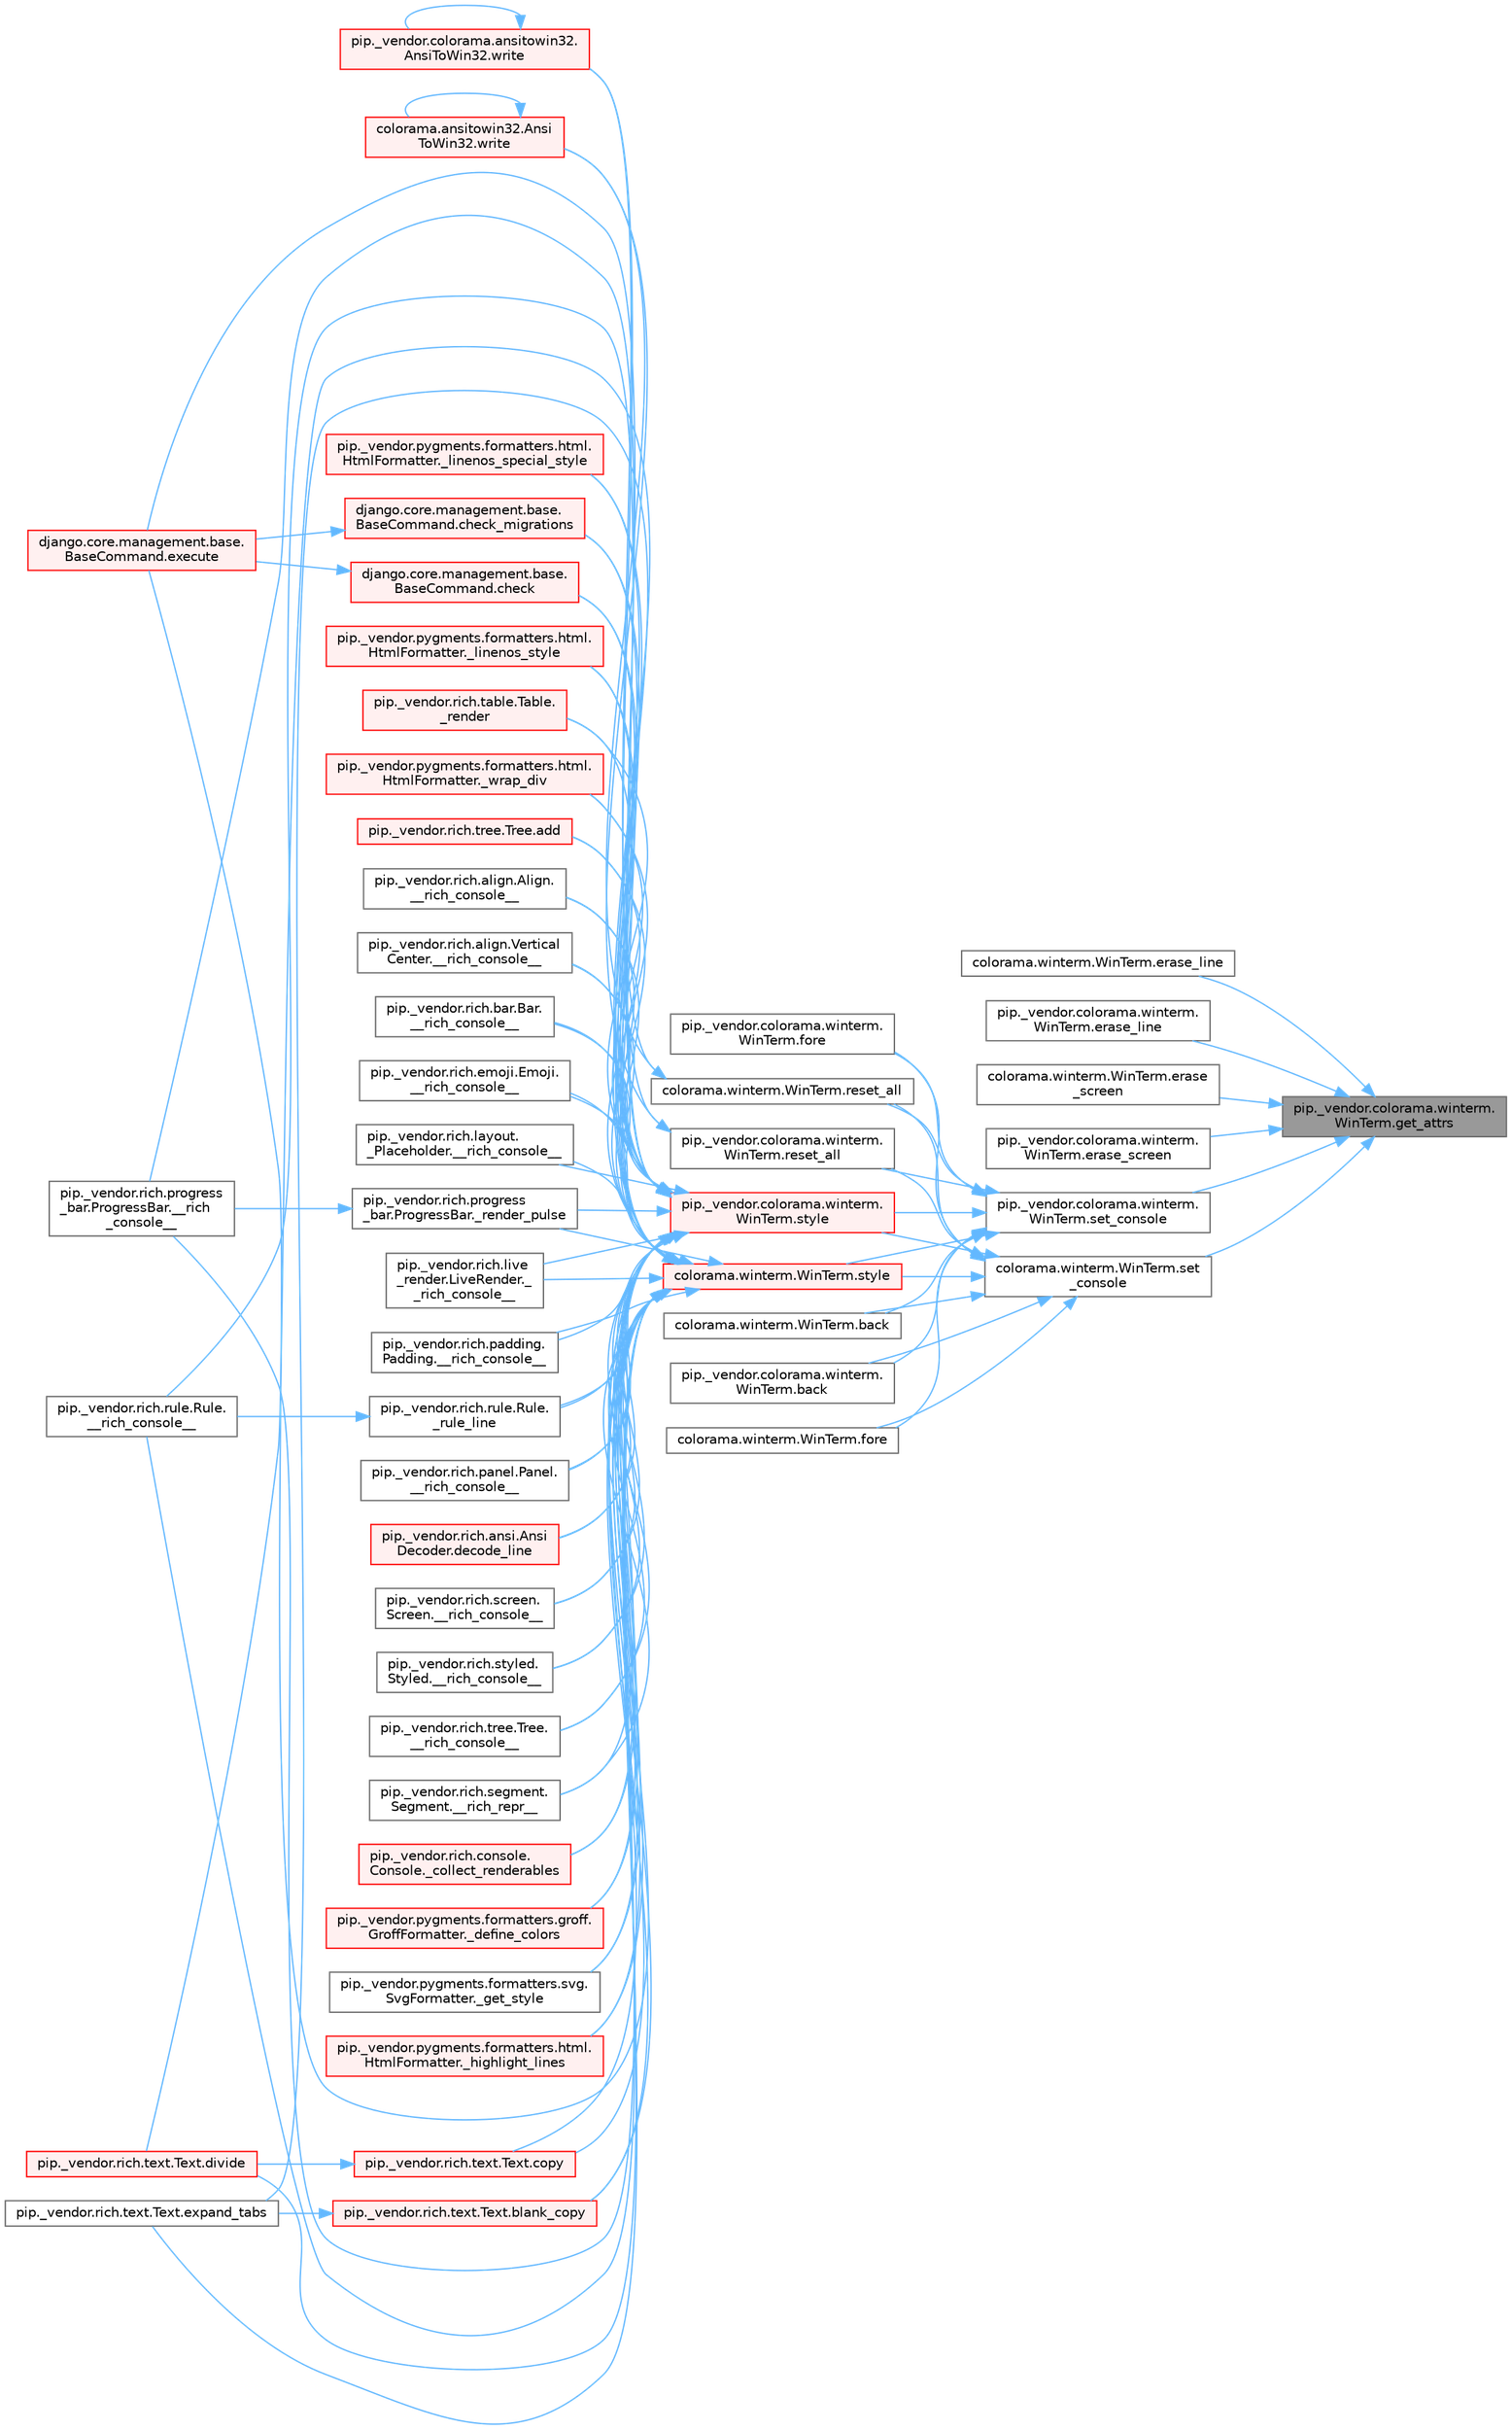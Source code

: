 digraph "pip._vendor.colorama.winterm.WinTerm.get_attrs"
{
 // LATEX_PDF_SIZE
  bgcolor="transparent";
  edge [fontname=Helvetica,fontsize=10,labelfontname=Helvetica,labelfontsize=10];
  node [fontname=Helvetica,fontsize=10,shape=box,height=0.2,width=0.4];
  rankdir="RL";
  Node1 [id="Node000001",label="pip._vendor.colorama.winterm.\lWinTerm.get_attrs",height=0.2,width=0.4,color="gray40", fillcolor="grey60", style="filled", fontcolor="black",tooltip=" "];
  Node1 -> Node2 [id="edge1_Node000001_Node000002",dir="back",color="steelblue1",style="solid",tooltip=" "];
  Node2 [id="Node000002",label="colorama.winterm.WinTerm.erase_line",height=0.2,width=0.4,color="grey40", fillcolor="white", style="filled",URL="$classcolorama_1_1winterm_1_1_win_term.html#a305ed7d80afebd025aaec1aafa152f6a",tooltip=" "];
  Node1 -> Node3 [id="edge2_Node000001_Node000003",dir="back",color="steelblue1",style="solid",tooltip=" "];
  Node3 [id="Node000003",label="pip._vendor.colorama.winterm.\lWinTerm.erase_line",height=0.2,width=0.4,color="grey40", fillcolor="white", style="filled",URL="$classpip_1_1__vendor_1_1colorama_1_1winterm_1_1_win_term.html#ad3f1f876073748c3f3acc4efdca75fe5",tooltip=" "];
  Node1 -> Node4 [id="edge3_Node000001_Node000004",dir="back",color="steelblue1",style="solid",tooltip=" "];
  Node4 [id="Node000004",label="colorama.winterm.WinTerm.erase\l_screen",height=0.2,width=0.4,color="grey40", fillcolor="white", style="filled",URL="$classcolorama_1_1winterm_1_1_win_term.html#a9fa8614026529d748c9ddaf87b226e88",tooltip=" "];
  Node1 -> Node5 [id="edge4_Node000001_Node000005",dir="back",color="steelblue1",style="solid",tooltip=" "];
  Node5 [id="Node000005",label="pip._vendor.colorama.winterm.\lWinTerm.erase_screen",height=0.2,width=0.4,color="grey40", fillcolor="white", style="filled",URL="$classpip_1_1__vendor_1_1colorama_1_1winterm_1_1_win_term.html#a4bb9893b361eec7ffa4b332b622c0ce5",tooltip=" "];
  Node1 -> Node6 [id="edge5_Node000001_Node000006",dir="back",color="steelblue1",style="solid",tooltip=" "];
  Node6 [id="Node000006",label="colorama.winterm.WinTerm.set\l_console",height=0.2,width=0.4,color="grey40", fillcolor="white", style="filled",URL="$classcolorama_1_1winterm_1_1_win_term.html#af6dff6de729a3ee36986b1eaa71c6511",tooltip=" "];
  Node6 -> Node7 [id="edge6_Node000006_Node000007",dir="back",color="steelblue1",style="solid",tooltip=" "];
  Node7 [id="Node000007",label="colorama.winterm.WinTerm.back",height=0.2,width=0.4,color="grey40", fillcolor="white", style="filled",URL="$classcolorama_1_1winterm_1_1_win_term.html#a41e0fb535da3a16f269ec6cbc26df489",tooltip=" "];
  Node6 -> Node8 [id="edge7_Node000006_Node000008",dir="back",color="steelblue1",style="solid",tooltip=" "];
  Node8 [id="Node000008",label="pip._vendor.colorama.winterm.\lWinTerm.back",height=0.2,width=0.4,color="grey40", fillcolor="white", style="filled",URL="$classpip_1_1__vendor_1_1colorama_1_1winterm_1_1_win_term.html#ac8c3a3a07c0d99aa828fd38813bb6d6b",tooltip=" "];
  Node6 -> Node9 [id="edge8_Node000006_Node000009",dir="back",color="steelblue1",style="solid",tooltip=" "];
  Node9 [id="Node000009",label="colorama.winterm.WinTerm.fore",height=0.2,width=0.4,color="grey40", fillcolor="white", style="filled",URL="$classcolorama_1_1winterm_1_1_win_term.html#a98a73a957ef473bf65efc7028b364dcf",tooltip=" "];
  Node6 -> Node10 [id="edge9_Node000006_Node000010",dir="back",color="steelblue1",style="solid",tooltip=" "];
  Node10 [id="Node000010",label="pip._vendor.colorama.winterm.\lWinTerm.fore",height=0.2,width=0.4,color="grey40", fillcolor="white", style="filled",URL="$classpip_1_1__vendor_1_1colorama_1_1winterm_1_1_win_term.html#ab37178ab8a23dcdca4427c3ec375bdb4",tooltip=" "];
  Node6 -> Node11 [id="edge10_Node000006_Node000011",dir="back",color="steelblue1",style="solid",tooltip=" "];
  Node11 [id="Node000011",label="colorama.winterm.WinTerm.reset_all",height=0.2,width=0.4,color="grey40", fillcolor="white", style="filled",URL="$classcolorama_1_1winterm_1_1_win_term.html#a3b02943f152c5e63db370429ebf2b520",tooltip=" "];
  Node11 -> Node12 [id="edge11_Node000011_Node000012",dir="back",color="steelblue1",style="solid",tooltip=" "];
  Node12 [id="Node000012",label="colorama.ansitowin32.Ansi\lToWin32.write",height=0.2,width=0.4,color="red", fillcolor="#FFF0F0", style="filled",URL="$classcolorama_1_1ansitowin32_1_1_ansi_to_win32.html#abadac90e6f0a5a03cecdc6f254eca7d8",tooltip=" "];
  Node12 -> Node12 [id="edge12_Node000012_Node000012",dir="back",color="steelblue1",style="solid",tooltip=" "];
  Node11 -> Node3017 [id="edge13_Node000011_Node003017",dir="back",color="steelblue1",style="solid",tooltip=" "];
  Node3017 [id="Node003017",label="pip._vendor.colorama.ansitowin32.\lAnsiToWin32.write",height=0.2,width=0.4,color="red", fillcolor="#FFF0F0", style="filled",URL="$classpip_1_1__vendor_1_1colorama_1_1ansitowin32_1_1_ansi_to_win32.html#aaeb0baf104470a2dfb282dce019b45e4",tooltip=" "];
  Node3017 -> Node3017 [id="edge14_Node003017_Node003017",dir="back",color="steelblue1",style="solid",tooltip=" "];
  Node6 -> Node3189 [id="edge15_Node000006_Node003189",dir="back",color="steelblue1",style="solid",tooltip=" "];
  Node3189 [id="Node003189",label="pip._vendor.colorama.winterm.\lWinTerm.reset_all",height=0.2,width=0.4,color="grey40", fillcolor="white", style="filled",URL="$classpip_1_1__vendor_1_1colorama_1_1winterm_1_1_win_term.html#acd145cbb15b95d56837163e3bda436c7",tooltip=" "];
  Node3189 -> Node12 [id="edge16_Node003189_Node000012",dir="back",color="steelblue1",style="solid",tooltip=" "];
  Node3189 -> Node3017 [id="edge17_Node003189_Node003017",dir="back",color="steelblue1",style="solid",tooltip=" "];
  Node6 -> Node3190 [id="edge18_Node000006_Node003190",dir="back",color="steelblue1",style="solid",tooltip=" "];
  Node3190 [id="Node003190",label="colorama.winterm.WinTerm.style",height=0.2,width=0.4,color="red", fillcolor="#FFF0F0", style="filled",URL="$classcolorama_1_1winterm_1_1_win_term.html#a506343ed97737721f4046d5e741a8b2c",tooltip=" "];
  Node3190 -> Node227 [id="edge19_Node003190_Node000227",dir="back",color="steelblue1",style="solid",tooltip=" "];
  Node227 [id="Node000227",label="pip._vendor.rich.align.Align.\l__rich_console__",height=0.2,width=0.4,color="grey40", fillcolor="white", style="filled",URL="$classpip_1_1__vendor_1_1rich_1_1align_1_1_align.html#afd4f8994e1355e2c22c2aa1145f0d400",tooltip=" "];
  Node3190 -> Node1525 [id="edge20_Node003190_Node001525",dir="back",color="steelblue1",style="solid",tooltip=" "];
  Node1525 [id="Node001525",label="pip._vendor.rich.align.Vertical\lCenter.__rich_console__",height=0.2,width=0.4,color="grey40", fillcolor="white", style="filled",URL="$classpip_1_1__vendor_1_1rich_1_1align_1_1_vertical_center.html#a001f705e33eb498f4d9c13249aa09cd8",tooltip=" "];
  Node3190 -> Node1369 [id="edge21_Node003190_Node001369",dir="back",color="steelblue1",style="solid",tooltip=" "];
  Node1369 [id="Node001369",label="pip._vendor.rich.bar.Bar.\l__rich_console__",height=0.2,width=0.4,color="grey40", fillcolor="white", style="filled",URL="$classpip_1_1__vendor_1_1rich_1_1bar_1_1_bar.html#a359eaef2ee887a91db40d010b8524723",tooltip=" "];
  Node3190 -> Node3191 [id="edge22_Node003190_Node003191",dir="back",color="steelblue1",style="solid",tooltip=" "];
  Node3191 [id="Node003191",label="pip._vendor.rich.emoji.Emoji.\l__rich_console__",height=0.2,width=0.4,color="grey40", fillcolor="white", style="filled",URL="$classpip_1_1__vendor_1_1rich_1_1emoji_1_1_emoji.html#af544f31b3a4980df17684a7de6e60612",tooltip=" "];
  Node3190 -> Node3192 [id="edge23_Node003190_Node003192",dir="back",color="steelblue1",style="solid",tooltip=" "];
  Node3192 [id="Node003192",label="pip._vendor.rich.layout.\l_Placeholder.__rich_console__",height=0.2,width=0.4,color="grey40", fillcolor="white", style="filled",URL="$classpip_1_1__vendor_1_1rich_1_1layout_1_1___placeholder.html#aa47f8c89d90d3654a18e522e482b8960",tooltip=" "];
  Node3190 -> Node1526 [id="edge24_Node003190_Node001526",dir="back",color="steelblue1",style="solid",tooltip=" "];
  Node1526 [id="Node001526",label="pip._vendor.rich.live\l_render.LiveRender._\l_rich_console__",height=0.2,width=0.4,color="grey40", fillcolor="white", style="filled",URL="$classpip_1_1__vendor_1_1rich_1_1live__render_1_1_live_render.html#ad912ba8e93bac99aa63c5291cf34b87b",tooltip=" "];
  Node3190 -> Node1516 [id="edge25_Node003190_Node001516",dir="back",color="steelblue1",style="solid",tooltip=" "];
  Node1516 [id="Node001516",label="pip._vendor.rich.padding.\lPadding.__rich_console__",height=0.2,width=0.4,color="grey40", fillcolor="white", style="filled",URL="$classpip_1_1__vendor_1_1rich_1_1padding_1_1_padding.html#a23e27b4fb591fa1a4b6a04c497729077",tooltip=" "];
  Node3190 -> Node228 [id="edge26_Node003190_Node000228",dir="back",color="steelblue1",style="solid",tooltip=" "];
  Node228 [id="Node000228",label="pip._vendor.rich.panel.Panel.\l__rich_console__",height=0.2,width=0.4,color="grey40", fillcolor="white", style="filled",URL="$classpip_1_1__vendor_1_1rich_1_1panel_1_1_panel.html#a6c612abd2dc827e0625fba926d709fb6",tooltip=" "];
  Node3190 -> Node1508 [id="edge27_Node003190_Node001508",dir="back",color="steelblue1",style="solid",tooltip=" "];
  Node1508 [id="Node001508",label="pip._vendor.rich.progress\l_bar.ProgressBar.__rich\l_console__",height=0.2,width=0.4,color="grey40", fillcolor="white", style="filled",URL="$classpip_1_1__vendor_1_1rich_1_1progress__bar_1_1_progress_bar.html#abbdfe88bb95fc3d9cebec88429e23b6e",tooltip=" "];
  Node3190 -> Node3193 [id="edge28_Node003190_Node003193",dir="back",color="steelblue1",style="solid",tooltip=" "];
  Node3193 [id="Node003193",label="pip._vendor.rich.rule.Rule.\l__rich_console__",height=0.2,width=0.4,color="grey40", fillcolor="white", style="filled",URL="$classpip_1_1__vendor_1_1rich_1_1rule_1_1_rule.html#a6d54c948a430012a37c8fb11f277e500",tooltip=" "];
  Node3190 -> Node1527 [id="edge29_Node003190_Node001527",dir="back",color="steelblue1",style="solid",tooltip=" "];
  Node1527 [id="Node001527",label="pip._vendor.rich.screen.\lScreen.__rich_console__",height=0.2,width=0.4,color="grey40", fillcolor="white", style="filled",URL="$classpip_1_1__vendor_1_1rich_1_1screen_1_1_screen.html#a5da09dde31d7cd9ba21f9800a67f5c04",tooltip=" "];
  Node3190 -> Node1528 [id="edge30_Node003190_Node001528",dir="back",color="steelblue1",style="solid",tooltip=" "];
  Node1528 [id="Node001528",label="pip._vendor.rich.styled.\lStyled.__rich_console__",height=0.2,width=0.4,color="grey40", fillcolor="white", style="filled",URL="$classpip_1_1__vendor_1_1rich_1_1styled_1_1_styled.html#ad2b41aa2911394ea81c2ea590ae7d588",tooltip=" "];
  Node3190 -> Node3194 [id="edge31_Node003190_Node003194",dir="back",color="steelblue1",style="solid",tooltip=" "];
  Node3194 [id="Node003194",label="pip._vendor.rich.tree.Tree.\l__rich_console__",height=0.2,width=0.4,color="grey40", fillcolor="white", style="filled",URL="$classpip_1_1__vendor_1_1rich_1_1tree_1_1_tree.html#aa8555c7e43b4f8c34c62d797fc40f3a8",tooltip=" "];
  Node3190 -> Node3195 [id="edge32_Node003190_Node003195",dir="back",color="steelblue1",style="solid",tooltip=" "];
  Node3195 [id="Node003195",label="pip._vendor.rich.segment.\lSegment.__rich_repr__",height=0.2,width=0.4,color="grey40", fillcolor="white", style="filled",URL="$classpip_1_1__vendor_1_1rich_1_1segment_1_1_segment.html#a74fd1384097a81b6f59516eaa0aa948e",tooltip=" "];
  Node3190 -> Node3196 [id="edge33_Node003190_Node003196",dir="back",color="steelblue1",style="solid",tooltip=" "];
  Node3196 [id="Node003196",label="pip._vendor.rich.console.\lConsole._collect_renderables",height=0.2,width=0.4,color="red", fillcolor="#FFF0F0", style="filled",URL="$classpip_1_1__vendor_1_1rich_1_1console_1_1_console.html#ab053dc750094e77e036523f6d2c14899",tooltip=" "];
  Node3190 -> Node3197 [id="edge34_Node003190_Node003197",dir="back",color="steelblue1",style="solid",tooltip=" "];
  Node3197 [id="Node003197",label="pip._vendor.pygments.formatters.groff.\lGroffFormatter._define_colors",height=0.2,width=0.4,color="red", fillcolor="#FFF0F0", style="filled",URL="$classpip_1_1__vendor_1_1pygments_1_1formatters_1_1groff_1_1_groff_formatter.html#ac743d0e935021a3b071689ad513405bd",tooltip=" "];
  Node3190 -> Node3198 [id="edge35_Node003190_Node003198",dir="back",color="steelblue1",style="solid",tooltip=" "];
  Node3198 [id="Node003198",label="pip._vendor.pygments.formatters.svg.\lSvgFormatter._get_style",height=0.2,width=0.4,color="grey40", fillcolor="white", style="filled",URL="$classpip_1_1__vendor_1_1pygments_1_1formatters_1_1svg_1_1_svg_formatter.html#a192cec4016d79b83c907a02a767be329",tooltip=" "];
  Node3190 -> Node3199 [id="edge36_Node003190_Node003199",dir="back",color="steelblue1",style="solid",tooltip=" "];
  Node3199 [id="Node003199",label="pip._vendor.pygments.formatters.html.\lHtmlFormatter._highlight_lines",height=0.2,width=0.4,color="red", fillcolor="#FFF0F0", style="filled",URL="$classpip_1_1__vendor_1_1pygments_1_1formatters_1_1html_1_1_html_formatter.html#acea415b52682ad85487cfc1e48bd46ca",tooltip=" "];
  Node3190 -> Node3200 [id="edge37_Node003190_Node003200",dir="back",color="steelblue1",style="solid",tooltip=" "];
  Node3200 [id="Node003200",label="pip._vendor.pygments.formatters.html.\lHtmlFormatter._linenos_special_style",height=0.2,width=0.4,color="red", fillcolor="#FFF0F0", style="filled",URL="$classpip_1_1__vendor_1_1pygments_1_1formatters_1_1html_1_1_html_formatter.html#a9baca9c27273811aee483ed8b042d925",tooltip=" "];
  Node3190 -> Node3202 [id="edge38_Node003190_Node003202",dir="back",color="steelblue1",style="solid",tooltip=" "];
  Node3202 [id="Node003202",label="pip._vendor.pygments.formatters.html.\lHtmlFormatter._linenos_style",height=0.2,width=0.4,color="red", fillcolor="#FFF0F0", style="filled",URL="$classpip_1_1__vendor_1_1pygments_1_1formatters_1_1html_1_1_html_formatter.html#a109e490ead9d29180ae51e0416bf387e",tooltip=" "];
  Node3190 -> Node3203 [id="edge39_Node003190_Node003203",dir="back",color="steelblue1",style="solid",tooltip=" "];
  Node3203 [id="Node003203",label="pip._vendor.rich.table.Table.\l_render",height=0.2,width=0.4,color="red", fillcolor="#FFF0F0", style="filled",URL="$classpip_1_1__vendor_1_1rich_1_1table_1_1_table.html#a84063b329b88480f38f02ba7aabbbf4a",tooltip=" "];
  Node3190 -> Node3204 [id="edge40_Node003190_Node003204",dir="back",color="steelblue1",style="solid",tooltip=" "];
  Node3204 [id="Node003204",label="pip._vendor.rich.progress\l_bar.ProgressBar._render_pulse",height=0.2,width=0.4,color="grey40", fillcolor="white", style="filled",URL="$classpip_1_1__vendor_1_1rich_1_1progress__bar_1_1_progress_bar.html#a19be0e30fba225cd176e95f0a1990ccc",tooltip=" "];
  Node3204 -> Node1508 [id="edge41_Node003204_Node001508",dir="back",color="steelblue1",style="solid",tooltip=" "];
  Node3190 -> Node3205 [id="edge42_Node003190_Node003205",dir="back",color="steelblue1",style="solid",tooltip=" "];
  Node3205 [id="Node003205",label="pip._vendor.rich.rule.Rule.\l_rule_line",height=0.2,width=0.4,color="grey40", fillcolor="white", style="filled",URL="$classpip_1_1__vendor_1_1rich_1_1rule_1_1_rule.html#a012ac1e42b2b755ee6fd21ff7d19fd65",tooltip=" "];
  Node3205 -> Node3193 [id="edge43_Node003205_Node003193",dir="back",color="steelblue1",style="solid",tooltip=" "];
  Node3190 -> Node3206 [id="edge44_Node003190_Node003206",dir="back",color="steelblue1",style="solid",tooltip=" "];
  Node3206 [id="Node003206",label="pip._vendor.pygments.formatters.html.\lHtmlFormatter._wrap_div",height=0.2,width=0.4,color="red", fillcolor="#FFF0F0", style="filled",URL="$classpip_1_1__vendor_1_1pygments_1_1formatters_1_1html_1_1_html_formatter.html#adb6ed39955dbe4bdd68b24cf9cde26cb",tooltip=" "];
  Node3190 -> Node1226 [id="edge45_Node003190_Node001226",dir="back",color="steelblue1",style="solid",tooltip=" "];
  Node1226 [id="Node001226",label="pip._vendor.rich.tree.Tree.add",height=0.2,width=0.4,color="red", fillcolor="#FFF0F0", style="filled",URL="$classpip_1_1__vendor_1_1rich_1_1tree_1_1_tree.html#a0ce550864757b1ee2756237b6e754aae",tooltip=" "];
  Node3190 -> Node3207 [id="edge46_Node003190_Node003207",dir="back",color="steelblue1",style="solid",tooltip=" "];
  Node3207 [id="Node003207",label="pip._vendor.rich.text.Text.blank_copy",height=0.2,width=0.4,color="red", fillcolor="#FFF0F0", style="filled",URL="$classpip_1_1__vendor_1_1rich_1_1text_1_1_text.html#acba05c0772c231850c04049123a1fd8a",tooltip=" "];
  Node3207 -> Node699 [id="edge47_Node003207_Node000699",dir="back",color="steelblue1",style="solid",tooltip=" "];
  Node699 [id="Node000699",label="pip._vendor.rich.text.Text.expand_tabs",height=0.2,width=0.4,color="grey40", fillcolor="white", style="filled",URL="$classpip_1_1__vendor_1_1rich_1_1text_1_1_text.html#ad9f65ecb5a2b9b55648d525a0a58c947",tooltip=" "];
  Node3190 -> Node3209 [id="edge48_Node003190_Node003209",dir="back",color="steelblue1",style="solid",tooltip=" "];
  Node3209 [id="Node003209",label="django.core.management.base.\lBaseCommand.check",height=0.2,width=0.4,color="red", fillcolor="#FFF0F0", style="filled",URL="$classdjango_1_1core_1_1management_1_1base_1_1_base_command.html#a0ff1b562b3f6e68600b828fce3cf09b6",tooltip=" "];
  Node3209 -> Node492 [id="edge49_Node003209_Node000492",dir="back",color="steelblue1",style="solid",tooltip=" "];
  Node492 [id="Node000492",label="django.core.management.base.\lBaseCommand.execute",height=0.2,width=0.4,color="red", fillcolor="#FFF0F0", style="filled",URL="$classdjango_1_1core_1_1management_1_1base_1_1_base_command.html#a5621c1fb51be6a2deff6777d90c25ee0",tooltip=" "];
  Node3190 -> Node3210 [id="edge50_Node003190_Node003210",dir="back",color="steelblue1",style="solid",tooltip=" "];
  Node3210 [id="Node003210",label="django.core.management.base.\lBaseCommand.check_migrations",height=0.2,width=0.4,color="red", fillcolor="#FFF0F0", style="filled",URL="$classdjango_1_1core_1_1management_1_1base_1_1_base_command.html#a163d7c2584c28d8775107140aa16237b",tooltip=" "];
  Node3210 -> Node492 [id="edge51_Node003210_Node000492",dir="back",color="steelblue1",style="solid",tooltip=" "];
  Node3190 -> Node3211 [id="edge52_Node003190_Node003211",dir="back",color="steelblue1",style="solid",tooltip=" "];
  Node3211 [id="Node003211",label="pip._vendor.rich.text.Text.copy",height=0.2,width=0.4,color="red", fillcolor="#FFF0F0", style="filled",URL="$classpip_1_1__vendor_1_1rich_1_1text_1_1_text.html#a93b228d0aa89aa63e6dfbaa40cb7619a",tooltip=" "];
  Node3211 -> Node694 [id="edge53_Node003211_Node000694",dir="back",color="steelblue1",style="solid",tooltip=" "];
  Node694 [id="Node000694",label="pip._vendor.rich.text.Text.divide",height=0.2,width=0.4,color="red", fillcolor="#FFF0F0", style="filled",URL="$classpip_1_1__vendor_1_1rich_1_1text_1_1_text.html#a07dc70deb29ea374cfff03489995bcac",tooltip=" "];
  Node3190 -> Node3212 [id="edge54_Node003190_Node003212",dir="back",color="steelblue1",style="solid",tooltip=" "];
  Node3212 [id="Node003212",label="pip._vendor.rich.ansi.Ansi\lDecoder.decode_line",height=0.2,width=0.4,color="red", fillcolor="#FFF0F0", style="filled",URL="$classpip_1_1__vendor_1_1rich_1_1ansi_1_1_ansi_decoder.html#aa4e54ff71e06979da6e1a254f3a3c3e5",tooltip=" "];
  Node3190 -> Node694 [id="edge55_Node003190_Node000694",dir="back",color="steelblue1",style="solid",tooltip=" "];
  Node3190 -> Node492 [id="edge56_Node003190_Node000492",dir="back",color="steelblue1",style="solid",tooltip=" "];
  Node3190 -> Node699 [id="edge57_Node003190_Node000699",dir="back",color="steelblue1",style="solid",tooltip=" "];
  Node6 -> Node3233 [id="edge58_Node000006_Node003233",dir="back",color="steelblue1",style="solid",tooltip=" "];
  Node3233 [id="Node003233",label="pip._vendor.colorama.winterm.\lWinTerm.style",height=0.2,width=0.4,color="red", fillcolor="#FFF0F0", style="filled",URL="$classpip_1_1__vendor_1_1colorama_1_1winterm_1_1_win_term.html#a942dc25f8c2ec982d2ff799ec02ec593",tooltip=" "];
  Node3233 -> Node227 [id="edge59_Node003233_Node000227",dir="back",color="steelblue1",style="solid",tooltip=" "];
  Node3233 -> Node1525 [id="edge60_Node003233_Node001525",dir="back",color="steelblue1",style="solid",tooltip=" "];
  Node3233 -> Node1369 [id="edge61_Node003233_Node001369",dir="back",color="steelblue1",style="solid",tooltip=" "];
  Node3233 -> Node3191 [id="edge62_Node003233_Node003191",dir="back",color="steelblue1",style="solid",tooltip=" "];
  Node3233 -> Node3192 [id="edge63_Node003233_Node003192",dir="back",color="steelblue1",style="solid",tooltip=" "];
  Node3233 -> Node1526 [id="edge64_Node003233_Node001526",dir="back",color="steelblue1",style="solid",tooltip=" "];
  Node3233 -> Node1516 [id="edge65_Node003233_Node001516",dir="back",color="steelblue1",style="solid",tooltip=" "];
  Node3233 -> Node228 [id="edge66_Node003233_Node000228",dir="back",color="steelblue1",style="solid",tooltip=" "];
  Node3233 -> Node1508 [id="edge67_Node003233_Node001508",dir="back",color="steelblue1",style="solid",tooltip=" "];
  Node3233 -> Node3193 [id="edge68_Node003233_Node003193",dir="back",color="steelblue1",style="solid",tooltip=" "];
  Node3233 -> Node1527 [id="edge69_Node003233_Node001527",dir="back",color="steelblue1",style="solid",tooltip=" "];
  Node3233 -> Node1528 [id="edge70_Node003233_Node001528",dir="back",color="steelblue1",style="solid",tooltip=" "];
  Node3233 -> Node3194 [id="edge71_Node003233_Node003194",dir="back",color="steelblue1",style="solid",tooltip=" "];
  Node3233 -> Node3195 [id="edge72_Node003233_Node003195",dir="back",color="steelblue1",style="solid",tooltip=" "];
  Node3233 -> Node3196 [id="edge73_Node003233_Node003196",dir="back",color="steelblue1",style="solid",tooltip=" "];
  Node3233 -> Node3197 [id="edge74_Node003233_Node003197",dir="back",color="steelblue1",style="solid",tooltip=" "];
  Node3233 -> Node3198 [id="edge75_Node003233_Node003198",dir="back",color="steelblue1",style="solid",tooltip=" "];
  Node3233 -> Node3199 [id="edge76_Node003233_Node003199",dir="back",color="steelblue1",style="solid",tooltip=" "];
  Node3233 -> Node3200 [id="edge77_Node003233_Node003200",dir="back",color="steelblue1",style="solid",tooltip=" "];
  Node3233 -> Node3202 [id="edge78_Node003233_Node003202",dir="back",color="steelblue1",style="solid",tooltip=" "];
  Node3233 -> Node3203 [id="edge79_Node003233_Node003203",dir="back",color="steelblue1",style="solid",tooltip=" "];
  Node3233 -> Node3204 [id="edge80_Node003233_Node003204",dir="back",color="steelblue1",style="solid",tooltip=" "];
  Node3233 -> Node3205 [id="edge81_Node003233_Node003205",dir="back",color="steelblue1",style="solid",tooltip=" "];
  Node3233 -> Node3206 [id="edge82_Node003233_Node003206",dir="back",color="steelblue1",style="solid",tooltip=" "];
  Node3233 -> Node1226 [id="edge83_Node003233_Node001226",dir="back",color="steelblue1",style="solid",tooltip=" "];
  Node3233 -> Node3207 [id="edge84_Node003233_Node003207",dir="back",color="steelblue1",style="solid",tooltip=" "];
  Node3233 -> Node3209 [id="edge85_Node003233_Node003209",dir="back",color="steelblue1",style="solid",tooltip=" "];
  Node3233 -> Node3210 [id="edge86_Node003233_Node003210",dir="back",color="steelblue1",style="solid",tooltip=" "];
  Node3233 -> Node3211 [id="edge87_Node003233_Node003211",dir="back",color="steelblue1",style="solid",tooltip=" "];
  Node3233 -> Node3212 [id="edge88_Node003233_Node003212",dir="back",color="steelblue1",style="solid",tooltip=" "];
  Node3233 -> Node694 [id="edge89_Node003233_Node000694",dir="back",color="steelblue1",style="solid",tooltip=" "];
  Node3233 -> Node492 [id="edge90_Node003233_Node000492",dir="back",color="steelblue1",style="solid",tooltip=" "];
  Node3233 -> Node699 [id="edge91_Node003233_Node000699",dir="back",color="steelblue1",style="solid",tooltip=" "];
  Node1 -> Node3234 [id="edge92_Node000001_Node003234",dir="back",color="steelblue1",style="solid",tooltip=" "];
  Node3234 [id="Node003234",label="pip._vendor.colorama.winterm.\lWinTerm.set_console",height=0.2,width=0.4,color="grey40", fillcolor="white", style="filled",URL="$classpip_1_1__vendor_1_1colorama_1_1winterm_1_1_win_term.html#a08e789eea2bbcbc4a02c04f6a340e038",tooltip=" "];
  Node3234 -> Node7 [id="edge93_Node003234_Node000007",dir="back",color="steelblue1",style="solid",tooltip=" "];
  Node3234 -> Node8 [id="edge94_Node003234_Node000008",dir="back",color="steelblue1",style="solid",tooltip=" "];
  Node3234 -> Node9 [id="edge95_Node003234_Node000009",dir="back",color="steelblue1",style="solid",tooltip=" "];
  Node3234 -> Node10 [id="edge96_Node003234_Node000010",dir="back",color="steelblue1",style="solid",tooltip=" "];
  Node3234 -> Node11 [id="edge97_Node003234_Node000011",dir="back",color="steelblue1",style="solid",tooltip=" "];
  Node3234 -> Node3189 [id="edge98_Node003234_Node003189",dir="back",color="steelblue1",style="solid",tooltip=" "];
  Node3234 -> Node3190 [id="edge99_Node003234_Node003190",dir="back",color="steelblue1",style="solid",tooltip=" "];
  Node3234 -> Node3233 [id="edge100_Node003234_Node003233",dir="back",color="steelblue1",style="solid",tooltip=" "];
}
